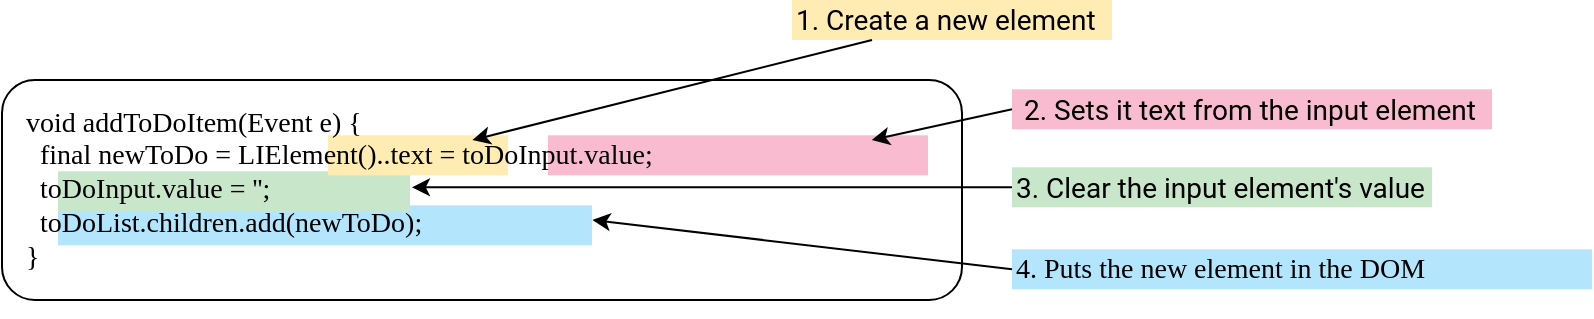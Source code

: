 <mxfile version="15.5.6" type="device"><diagram id="OH_mBuzn8ZVgwBRywq3m" name="Page-1"><mxGraphModel dx="1873" dy="641" grid="1" gridSize="10" guides="1" tooltips="1" connect="1" arrows="1" fold="1" page="1" pageScale="1" pageWidth="850" pageHeight="1100" math="0" shadow="0"><root><mxCell id="0"/><mxCell id="1" parent="0"/><mxCell id="PQx0P2j45sHBOUdgu309-17" value="" style="rounded=0;whiteSpace=wrap;html=1;fontFamily=Roboto Mono;fontSource=https%3A%2F%2Ffonts.googleapis.com%2Fcss%3Ffamily%3DRoboto%2BMono;fontSize=14;fillColor=#B3E5FC;align=left;strokeColor=none;" vertex="1" parent="1"><mxGeometry x="-397" y="602.66" width="267" height="20" as="geometry"/></mxCell><mxCell id="PQx0P2j45sHBOUdgu309-16" value="" style="rounded=0;whiteSpace=wrap;html=1;fontFamily=Roboto;fontSource=https%3A%2F%2Ffonts.googleapis.com%2Fcss%3Ffamily%3DRoboto;fontSize=14;fillColor=#C8E6C9;align=left;strokeColor=none;" vertex="1" parent="1"><mxGeometry x="-397" y="585.66" width="176" height="20" as="geometry"/></mxCell><mxCell id="PQx0P2j45sHBOUdgu309-15" value="" style="rounded=0;whiteSpace=wrap;html=1;fontFamily=Roboto;fontSource=https%3A%2F%2Ffonts.googleapis.com%2Fcss%3Ffamily%3DRoboto;fontSize=14;fillColor=#F8BBD0;align=left;strokeColor=none;spacing=6;" vertex="1" parent="1"><mxGeometry x="-152" y="567.66" width="190" height="20" as="geometry"/></mxCell><mxCell id="PQx0P2j45sHBOUdgu309-14" value="" style="rounded=0;whiteSpace=wrap;html=1;fontFamily=Roboto;fontSource=https%3A%2F%2Ffonts.googleapis.com%2Fcss%3Ffamily%3DRoboto;fontSize=14;fillColor=#FFECB3;align=left;strokeColor=none;" vertex="1" parent="1"><mxGeometry x="-262" y="567.66" width="90" height="20" as="geometry"/></mxCell><mxCell id="s87G-eyUwekVepTvTtsQ-11" value="3. Clear the input element's value" style="rounded=0;whiteSpace=wrap;html=1;fontFamily=Roboto;fontSource=https%3A%2F%2Ffonts.googleapis.com%2Fcss%3Ffamily%3DRoboto;fontSize=14;fillColor=#C8E6C9;align=left;strokeColor=none;" parent="1" vertex="1"><mxGeometry x="80" y="583.66" width="210" height="20" as="geometry"/></mxCell><mxCell id="PQx0P2j45sHBOUdgu309-1" value="4. Puts the new element in the DOM" style="rounded=0;whiteSpace=wrap;html=1;fontFamily=Roboto Mono;fontSource=https%3A%2F%2Ffonts.googleapis.com%2Fcss%3Ffamily%3DRoboto%2BMono;fontSize=14;fillColor=#B3E5FC;align=left;strokeColor=none;" vertex="1" parent="1"><mxGeometry x="80" y="624.66" width="290" height="20" as="geometry"/></mxCell><mxCell id="PQx0P2j45sHBOUdgu309-2" value="2. Sets it text from the input element" style="rounded=0;whiteSpace=wrap;html=1;fontFamily=Roboto;fontSource=https%3A%2F%2Ffonts.googleapis.com%2Fcss%3Ffamily%3DRoboto;fontSize=14;fillColor=#F8BBD0;align=left;strokeColor=none;spacing=6;" vertex="1" parent="1"><mxGeometry x="80" y="544.66" width="240" height="20" as="geometry"/></mxCell><mxCell id="PQx0P2j45sHBOUdgu309-3" value="1. Create a new element" style="rounded=0;whiteSpace=wrap;html=1;fontFamily=Roboto;fontSource=https%3A%2F%2Ffonts.googleapis.com%2Fcss%3Ffamily%3DRoboto;fontSize=14;fillColor=#FFECB3;align=left;strokeColor=none;" vertex="1" parent="1"><mxGeometry x="-30" y="500" width="160" height="20" as="geometry"/></mxCell><mxCell id="PQx0P2j45sHBOUdgu309-4" value="&lt;div&gt;&lt;div&gt;void addToDoItem(Event e) {&lt;/div&gt;&lt;div&gt;&amp;nbsp; final newToDo = LIElement()..text = toDoInput.value;&lt;/div&gt;&lt;div&gt;&amp;nbsp; toDoInput.value = '';&lt;/div&gt;&lt;div&gt;&amp;nbsp; toDoList.children.add(newToDo);&lt;/div&gt;&lt;div&gt;}&lt;/div&gt;&lt;/div&gt;" style="rounded=1;whiteSpace=wrap;html=1;fillColor=none;align=left;fontSize=14;fontFamily=Roboto Mono;fontSource=https%3A%2F%2Ffonts.googleapis.com%2Fcss%3Ffamily%3DRoboto%2BMono;spacing=12;" vertex="1" parent="1"><mxGeometry x="-425" y="540" width="480" height="110" as="geometry"/></mxCell><mxCell id="PQx0P2j45sHBOUdgu309-7" style="edgeStyle=orthogonalEdgeStyle;rounded=0;orthogonalLoop=1;jettySize=auto;html=1;exitX=0.5;exitY=1;exitDx=0;exitDy=0;" edge="1" parent="1" source="PQx0P2j45sHBOUdgu309-4" target="PQx0P2j45sHBOUdgu309-4"><mxGeometry relative="1" as="geometry"/></mxCell><mxCell id="PQx0P2j45sHBOUdgu309-11" style="edgeStyle=orthogonalEdgeStyle;rounded=0;orthogonalLoop=1;jettySize=auto;html=1;exitX=0.5;exitY=1;exitDx=0;exitDy=0;" edge="1" parent="1" source="PQx0P2j45sHBOUdgu309-1" target="PQx0P2j45sHBOUdgu309-1"><mxGeometry relative="1" as="geometry"/></mxCell><mxCell id="PQx0P2j45sHBOUdgu309-18" value="" style="endArrow=classic;html=1;rounded=0;fontFamily=Roboto;fontSource=https%3A%2F%2Ffonts.googleapis.com%2Fcss%3Ffamily%3DRoboto;exitX=0.25;exitY=1;exitDx=0;exitDy=0;entryX=0.49;entryY=0.273;entryDx=0;entryDy=0;entryPerimeter=0;" edge="1" parent="1" source="PQx0P2j45sHBOUdgu309-3" target="PQx0P2j45sHBOUdgu309-4"><mxGeometry width="50" height="50" relative="1" as="geometry"><mxPoint x="90" y="730" as="sourcePoint"/><mxPoint x="140" y="680" as="targetPoint"/></mxGeometry></mxCell><mxCell id="PQx0P2j45sHBOUdgu309-19" value="" style="endArrow=classic;html=1;rounded=0;fontFamily=Roboto;fontSource=https%3A%2F%2Ffonts.googleapis.com%2Fcss%3Ffamily%3DRoboto;exitX=0;exitY=0.5;exitDx=0;exitDy=0;entryX=0.906;entryY=0.273;entryDx=0;entryDy=0;entryPerimeter=0;" edge="1" parent="1" source="PQx0P2j45sHBOUdgu309-2" target="PQx0P2j45sHBOUdgu309-4"><mxGeometry width="50" height="50" relative="1" as="geometry"><mxPoint x="90" y="730" as="sourcePoint"/><mxPoint x="140" y="680" as="targetPoint"/></mxGeometry></mxCell><mxCell id="PQx0P2j45sHBOUdgu309-20" value="" style="endArrow=classic;html=1;rounded=0;fontFamily=Roboto;fontSource=https%3A%2F%2Ffonts.googleapis.com%2Fcss%3Ffamily%3DRoboto;exitX=0;exitY=0.5;exitDx=0;exitDy=0;entryX=0.427;entryY=0.488;entryDx=0;entryDy=0;entryPerimeter=0;" edge="1" parent="1" source="s87G-eyUwekVepTvTtsQ-11" target="PQx0P2j45sHBOUdgu309-4"><mxGeometry width="50" height="50" relative="1" as="geometry"><mxPoint x="90" y="730" as="sourcePoint"/><mxPoint x="140" y="680" as="targetPoint"/></mxGeometry></mxCell><mxCell id="PQx0P2j45sHBOUdgu309-21" value="" style="endArrow=classic;html=1;rounded=0;fontFamily=Roboto;fontSource=https%3A%2F%2Ffonts.googleapis.com%2Fcss%3Ffamily%3DRoboto;exitX=0;exitY=0.5;exitDx=0;exitDy=0;entryX=0.615;entryY=0.636;entryDx=0;entryDy=0;entryPerimeter=0;" edge="1" parent="1" source="PQx0P2j45sHBOUdgu309-1" target="PQx0P2j45sHBOUdgu309-4"><mxGeometry width="50" height="50" relative="1" as="geometry"><mxPoint x="90" y="730" as="sourcePoint"/><mxPoint x="140" y="680" as="targetPoint"/></mxGeometry></mxCell></root></mxGraphModel></diagram></mxfile>